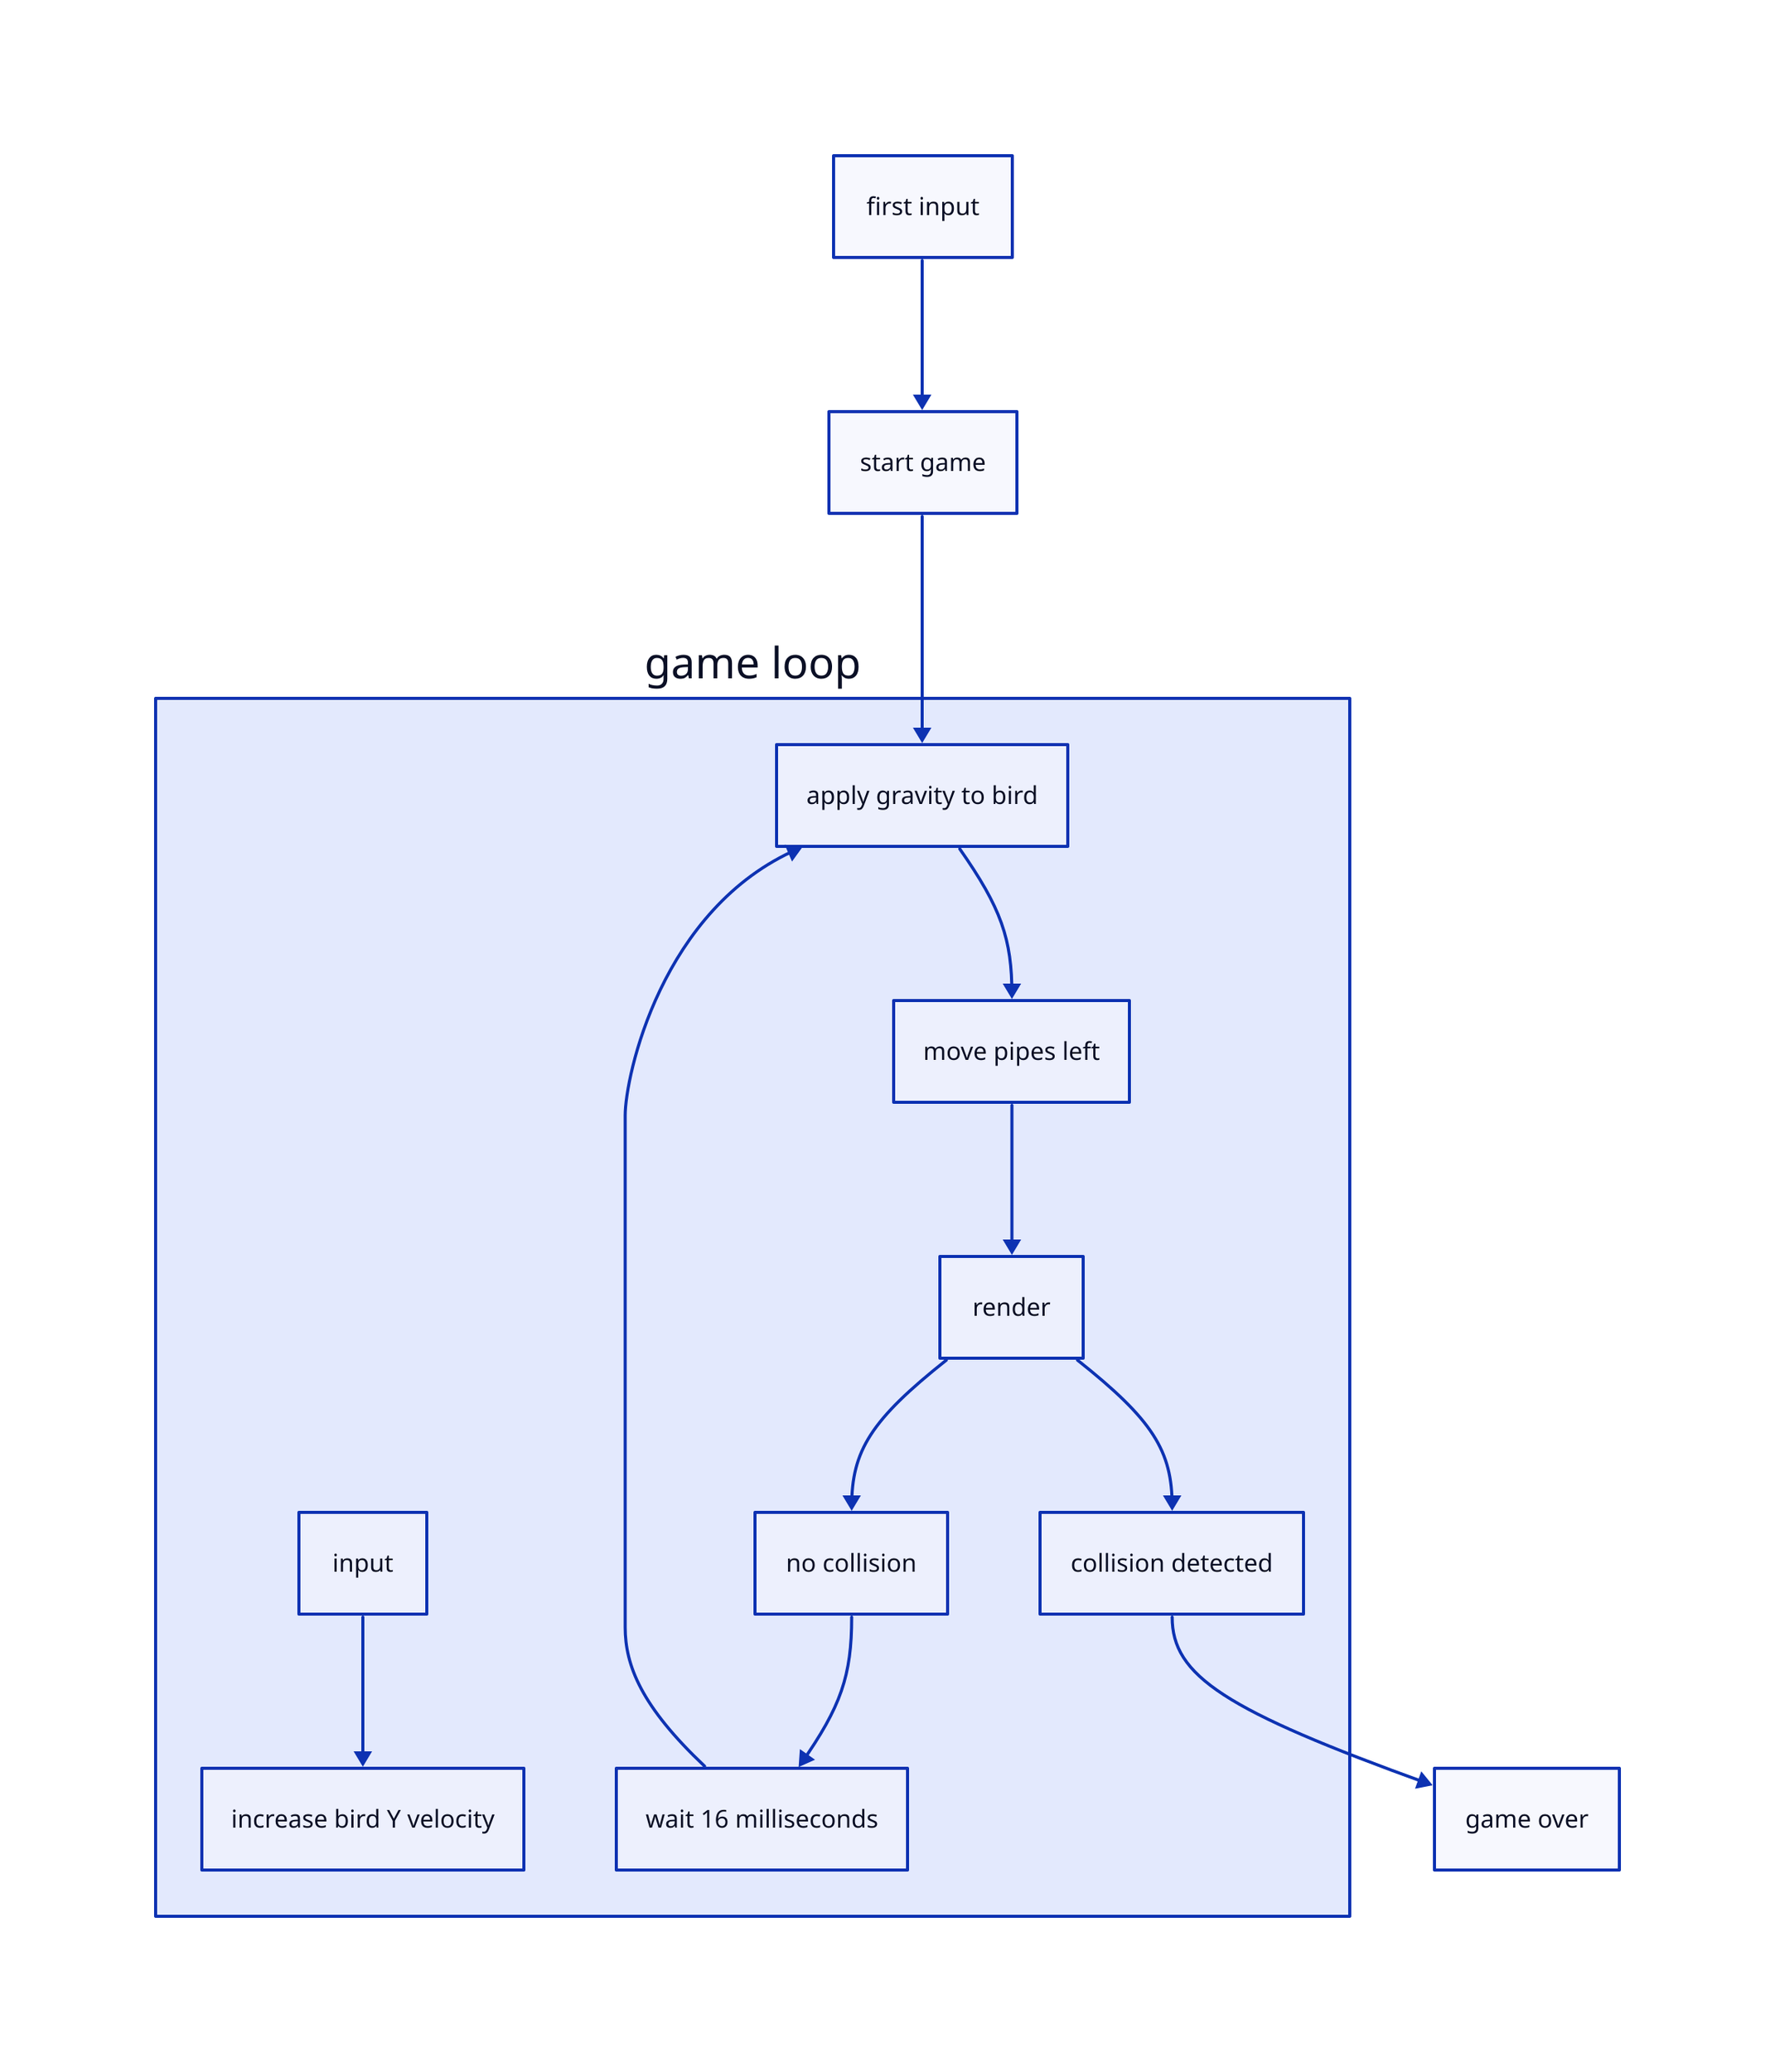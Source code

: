 first input -> start game -> game loop.apply gravity to bird

game loop: {
  input -> increase bird Y velocity

  apply gravity to bird -> move pipes left -> render

  render -> no collision -> wait 16 milliseconds -> apply gravity to bird
  render -> collision detected -> _.game over
}
